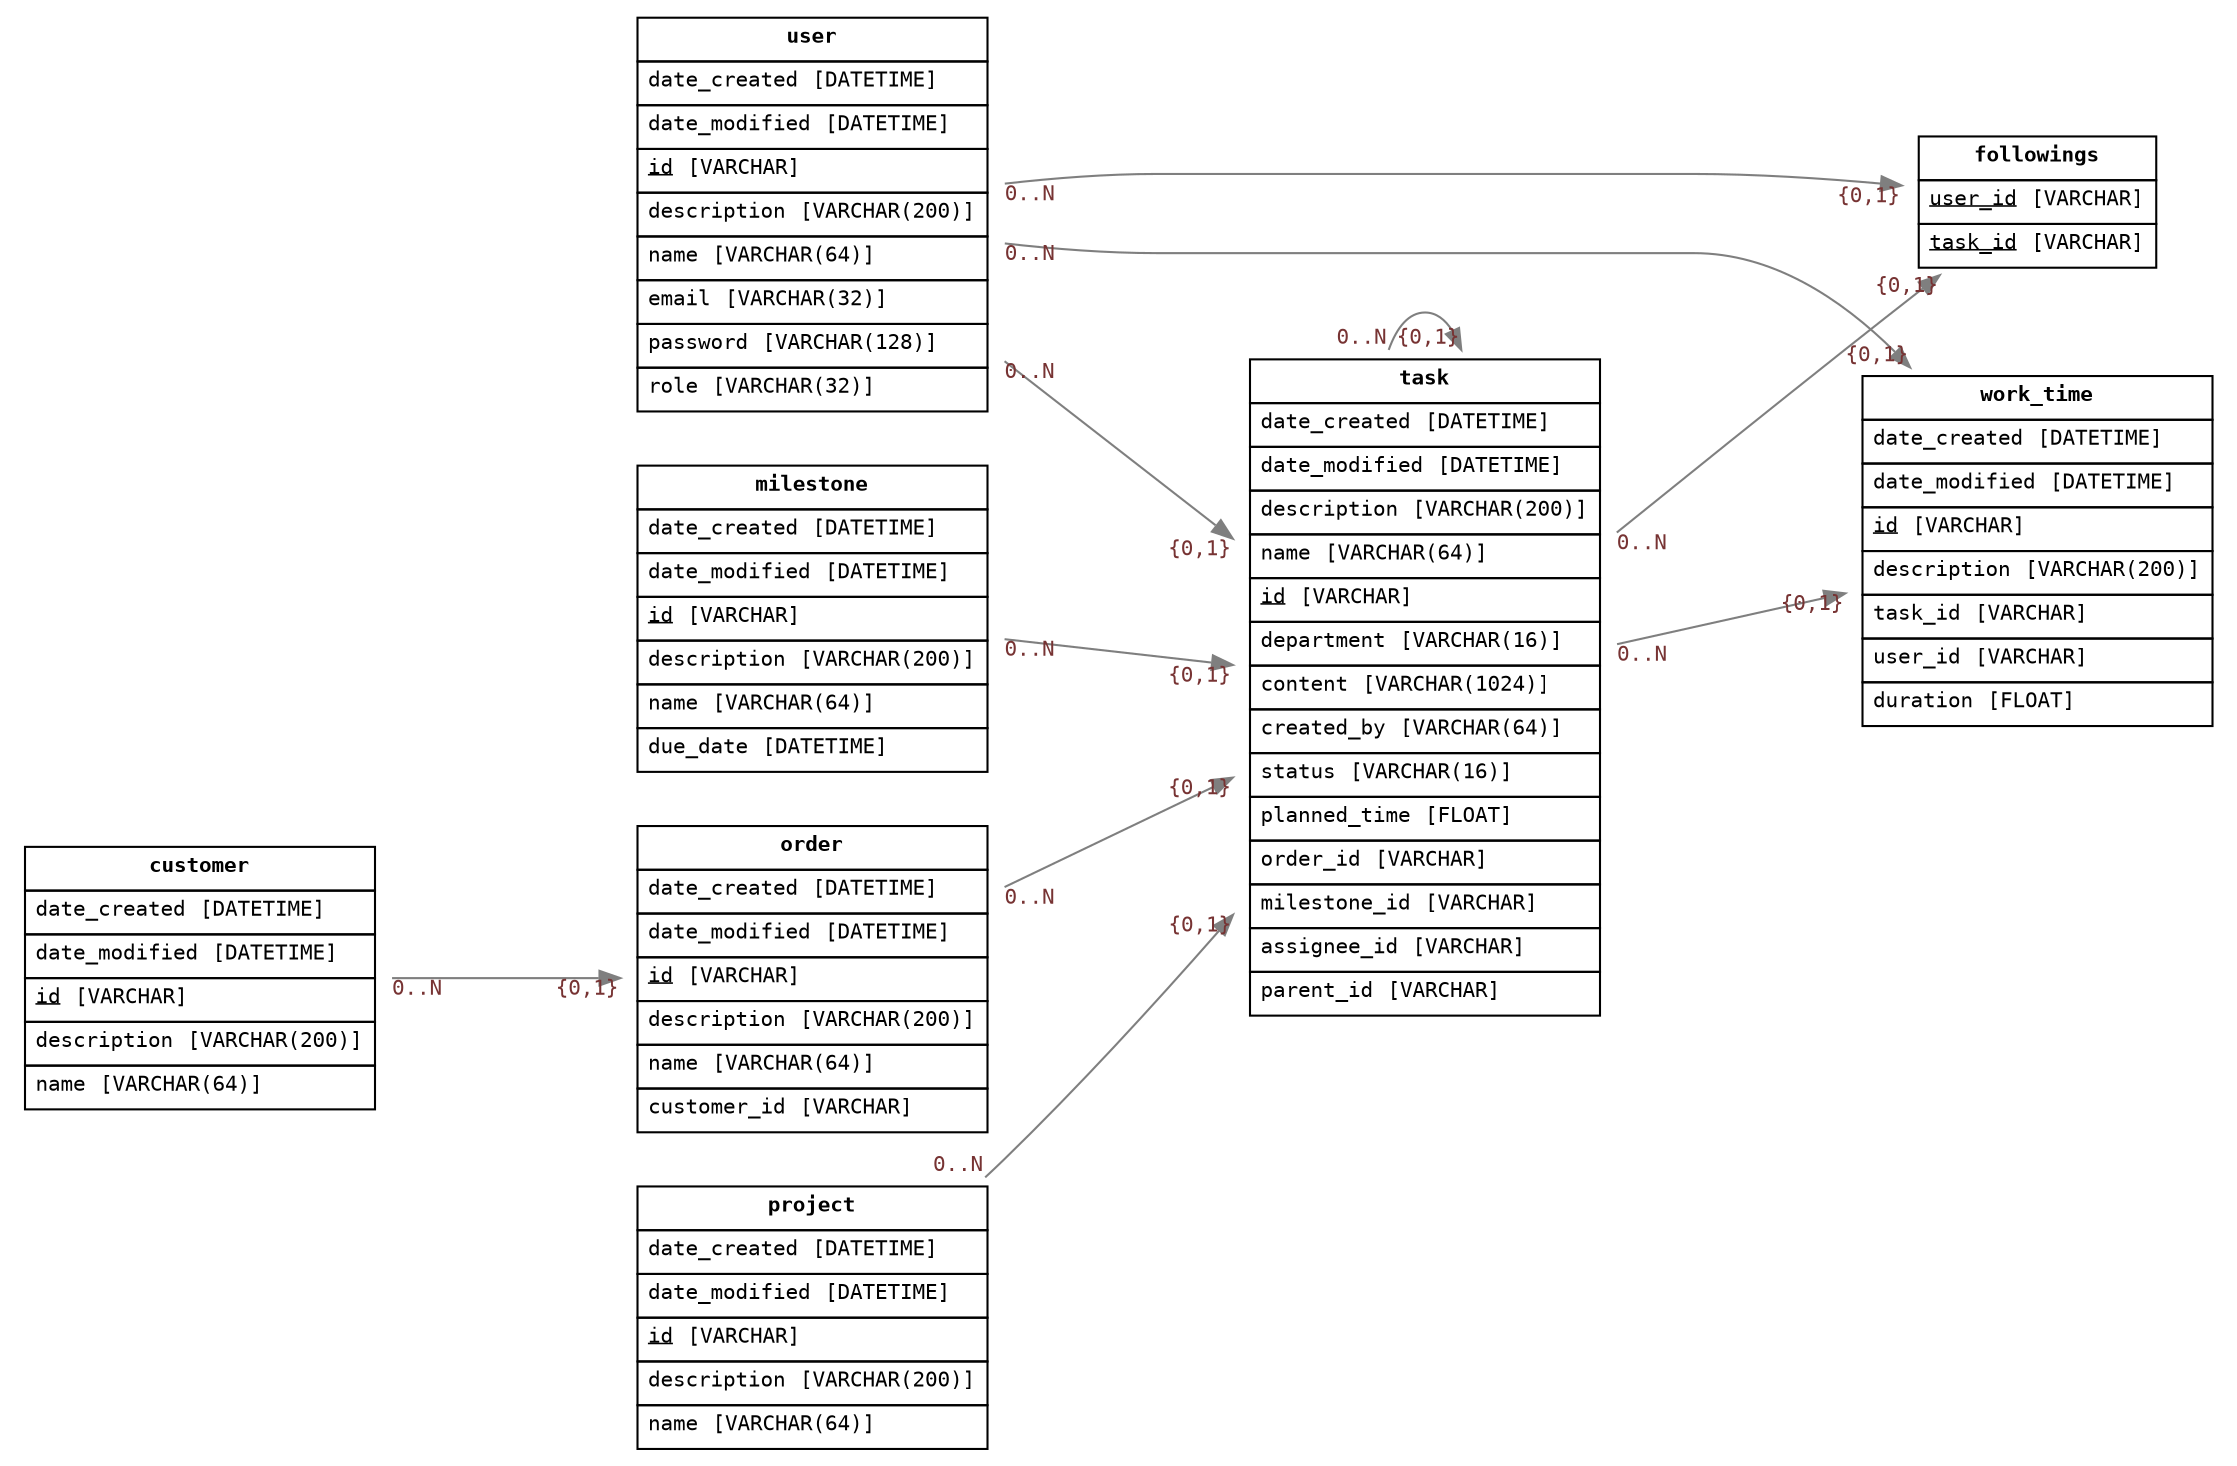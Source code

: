 digraph {
    graph [rankdir=LR];
    node [label="\N",
        shape=plaintext,
        fontsize=10,
        fontname=Monospace
    ];
    edge [color=gray50,
        minlen=3,
        style=dashed
        fontsize=10,
        fontname=Monospace,
        fontcolor="#773333",
        style=filled,
        decorate=1
    ];

    

    "customer" [label=<<FONT FACE="Monospace"><TABLE BORDER="0" CELLBORDER="1" CELLPADDING="4" CELLSPACING="0"><TR><TD><B><FONT POINT-SIZE="10">customer</FONT></B></TD></TR><TR><TD ALIGN="LEFT"><FONT>date_created</FONT><FONT> [DATETIME]</FONT></TD></TR><TR><TD ALIGN="LEFT"><FONT>date_modified</FONT><FONT> [DATETIME]</FONT></TD></TR><TR><TD ALIGN="LEFT"><u><FONT>id</FONT></u><FONT> [VARCHAR]</FONT></TD></TR><TR><TD ALIGN="LEFT"><FONT>description</FONT><FONT> [VARCHAR(200)]</FONT></TD></TR><TR><TD ALIGN="LEFT"><FONT>name</FONT><FONT> [VARCHAR(64)]</FONT></TD></TR></TABLE></FONT>>];
    "task" [label=<<FONT FACE="Monospace"><TABLE BORDER="0" CELLBORDER="1" CELLPADDING="4" CELLSPACING="0"><TR><TD><B><FONT POINT-SIZE="10">task</FONT></B></TD></TR><TR><TD ALIGN="LEFT"><FONT>date_created</FONT><FONT> [DATETIME]</FONT></TD></TR><TR><TD ALIGN="LEFT"><FONT>date_modified</FONT><FONT> [DATETIME]</FONT></TD></TR><TR><TD ALIGN="LEFT"><FONT>description</FONT><FONT> [VARCHAR(200)]</FONT></TD></TR><TR><TD ALIGN="LEFT"><FONT>name</FONT><FONT> [VARCHAR(64)]</FONT></TD></TR><TR><TD ALIGN="LEFT"><u><FONT>id</FONT></u><FONT> [VARCHAR]</FONT></TD></TR><TR><TD ALIGN="LEFT"><FONT>department</FONT><FONT> [VARCHAR(16)]</FONT></TD></TR><TR><TD ALIGN="LEFT"><FONT>content</FONT><FONT> [VARCHAR(1024)]</FONT></TD></TR><TR><TD ALIGN="LEFT"><FONT>created_by</FONT><FONT> [VARCHAR(64)]</FONT></TD></TR><TR><TD ALIGN="LEFT"><FONT>status</FONT><FONT> [VARCHAR(16)]</FONT></TD></TR><TR><TD ALIGN="LEFT"><FONT>planned_time</FONT><FONT> [FLOAT]</FONT></TD></TR><TR><TD ALIGN="LEFT"><FONT>order_id</FONT><FONT> [VARCHAR]</FONT></TD></TR><TR><TD ALIGN="LEFT"><FONT>milestone_id</FONT><FONT> [VARCHAR]</FONT></TD></TR><TR><TD ALIGN="LEFT"><FONT>assignee_id</FONT><FONT> [VARCHAR]</FONT></TD></TR><TR><TD ALIGN="LEFT"><FONT>parent_id</FONT><FONT> [VARCHAR]</FONT></TD></TR></TABLE></FONT>>];
    "followings" [label=<<FONT FACE="Monospace"><TABLE BORDER="0" CELLBORDER="1" CELLPADDING="4" CELLSPACING="0"><TR><TD><B><FONT POINT-SIZE="10">followings</FONT></B></TD></TR><TR><TD ALIGN="LEFT"><u><FONT>user_id</FONT></u><FONT> [VARCHAR]</FONT></TD></TR><TR><TD ALIGN="LEFT"><u><FONT>task_id</FONT></u><FONT> [VARCHAR]</FONT></TD></TR></TABLE></FONT>>];
    "work_time" [label=<<FONT FACE="Monospace"><TABLE BORDER="0" CELLBORDER="1" CELLPADDING="4" CELLSPACING="0"><TR><TD><B><FONT POINT-SIZE="10">work_time</FONT></B></TD></TR><TR><TD ALIGN="LEFT"><FONT>date_created</FONT><FONT> [DATETIME]</FONT></TD></TR><TR><TD ALIGN="LEFT"><FONT>date_modified</FONT><FONT> [DATETIME]</FONT></TD></TR><TR><TD ALIGN="LEFT"><u><FONT>id</FONT></u><FONT> [VARCHAR]</FONT></TD></TR><TR><TD ALIGN="LEFT"><FONT>description</FONT><FONT> [VARCHAR(200)]</FONT></TD></TR><TR><TD ALIGN="LEFT"><FONT>task_id</FONT><FONT> [VARCHAR]</FONT></TD></TR><TR><TD ALIGN="LEFT"><FONT>user_id</FONT><FONT> [VARCHAR]</FONT></TD></TR><TR><TD ALIGN="LEFT"><FONT>duration</FONT><FONT> [FLOAT]</FONT></TD></TR></TABLE></FONT>>];
    "project" [label=<<FONT FACE="Monospace"><TABLE BORDER="0" CELLBORDER="1" CELLPADDING="4" CELLSPACING="0"><TR><TD><B><FONT POINT-SIZE="10">project</FONT></B></TD></TR><TR><TD ALIGN="LEFT"><FONT>date_created</FONT><FONT> [DATETIME]</FONT></TD></TR><TR><TD ALIGN="LEFT"><FONT>date_modified</FONT><FONT> [DATETIME]</FONT></TD></TR><TR><TD ALIGN="LEFT"><u><FONT>id</FONT></u><FONT> [VARCHAR]</FONT></TD></TR><TR><TD ALIGN="LEFT"><FONT>description</FONT><FONT> [VARCHAR(200)]</FONT></TD></TR><TR><TD ALIGN="LEFT"><FONT>name</FONT><FONT> [VARCHAR(64)]</FONT></TD></TR></TABLE></FONT>>];
    "user" [label=<<FONT FACE="Monospace"><TABLE BORDER="0" CELLBORDER="1" CELLPADDING="4" CELLSPACING="0"><TR><TD><B><FONT POINT-SIZE="10">user</FONT></B></TD></TR><TR><TD ALIGN="LEFT"><FONT>date_created</FONT><FONT> [DATETIME]</FONT></TD></TR><TR><TD ALIGN="LEFT"><FONT>date_modified</FONT><FONT> [DATETIME]</FONT></TD></TR><TR><TD ALIGN="LEFT"><u><FONT>id</FONT></u><FONT> [VARCHAR]</FONT></TD></TR><TR><TD ALIGN="LEFT"><FONT>description</FONT><FONT> [VARCHAR(200)]</FONT></TD></TR><TR><TD ALIGN="LEFT"><FONT>name</FONT><FONT> [VARCHAR(64)]</FONT></TD></TR><TR><TD ALIGN="LEFT"><FONT>email</FONT><FONT> [VARCHAR(32)]</FONT></TD></TR><TR><TD ALIGN="LEFT"><FONT>password</FONT><FONT> [VARCHAR(128)]</FONT></TD></TR><TR><TD ALIGN="LEFT"><FONT>role</FONT><FONT> [VARCHAR(32)]</FONT></TD></TR></TABLE></FONT>>];
    "milestone" [label=<<FONT FACE="Monospace"><TABLE BORDER="0" CELLBORDER="1" CELLPADDING="4" CELLSPACING="0"><TR><TD><B><FONT POINT-SIZE="10">milestone</FONT></B></TD></TR><TR><TD ALIGN="LEFT"><FONT>date_created</FONT><FONT> [DATETIME]</FONT></TD></TR><TR><TD ALIGN="LEFT"><FONT>date_modified</FONT><FONT> [DATETIME]</FONT></TD></TR><TR><TD ALIGN="LEFT"><u><FONT>id</FONT></u><FONT> [VARCHAR]</FONT></TD></TR><TR><TD ALIGN="LEFT"><FONT>description</FONT><FONT> [VARCHAR(200)]</FONT></TD></TR><TR><TD ALIGN="LEFT"><FONT>name</FONT><FONT> [VARCHAR(64)]</FONT></TD></TR><TR><TD ALIGN="LEFT"><FONT>due_date</FONT><FONT> [DATETIME]</FONT></TD></TR></TABLE></FONT>>];
    "order" [label=<<FONT FACE="Monospace"><TABLE BORDER="0" CELLBORDER="1" CELLPADDING="4" CELLSPACING="0"><TR><TD><B><FONT POINT-SIZE="10">order</FONT></B></TD></TR><TR><TD ALIGN="LEFT"><FONT>date_created</FONT><FONT> [DATETIME]</FONT></TD></TR><TR><TD ALIGN="LEFT"><FONT>date_modified</FONT><FONT> [DATETIME]</FONT></TD></TR><TR><TD ALIGN="LEFT"><u><FONT>id</FONT></u><FONT> [VARCHAR]</FONT></TD></TR><TR><TD ALIGN="LEFT"><FONT>description</FONT><FONT> [VARCHAR(200)]</FONT></TD></TR><TR><TD ALIGN="LEFT"><FONT>name</FONT><FONT> [VARCHAR(64)]</FONT></TD></TR><TR><TD ALIGN="LEFT"><FONT>customer_id</FONT><FONT> [VARCHAR]</FONT></TD></TR></TABLE></FONT>>];

    "task" -> "task" [taillabel=<<FONT>0..N</FONT>>,headlabel=<<FONT>{0,1}</FONT>>];
    "order" -> "task" [taillabel=<<FONT>0..N</FONT>>,headlabel=<<FONT>{0,1}</FONT>>];
    "milestone" -> "task" [taillabel=<<FONT>0..N</FONT>>,headlabel=<<FONT>{0,1}</FONT>>];
    "project" -> "task" [taillabel=<<FONT>0..N</FONT>>,headlabel=<<FONT>{0,1}</FONT>>];
    "user" -> "task" [taillabel=<<FONT>0..N</FONT>>,headlabel=<<FONT>{0,1}</FONT>>];
    "user" -> "followings" [taillabel=<<FONT>0..N</FONT>>,headlabel=<<FONT>{0,1}</FONT>>];
    "task" -> "followings" [taillabel=<<FONT>0..N</FONT>>,headlabel=<<FONT>{0,1}</FONT>>];
    "task" -> "work_time" [taillabel=<<FONT>0..N</FONT>>,headlabel=<<FONT>{0,1}</FONT>>];
    "user" -> "work_time" [taillabel=<<FONT>0..N</FONT>>,headlabel=<<FONT>{0,1}</FONT>>];
    "customer" -> "order" [taillabel=<<FONT>0..N</FONT>>,headlabel=<<FONT>{0,1}</FONT>>];
}

